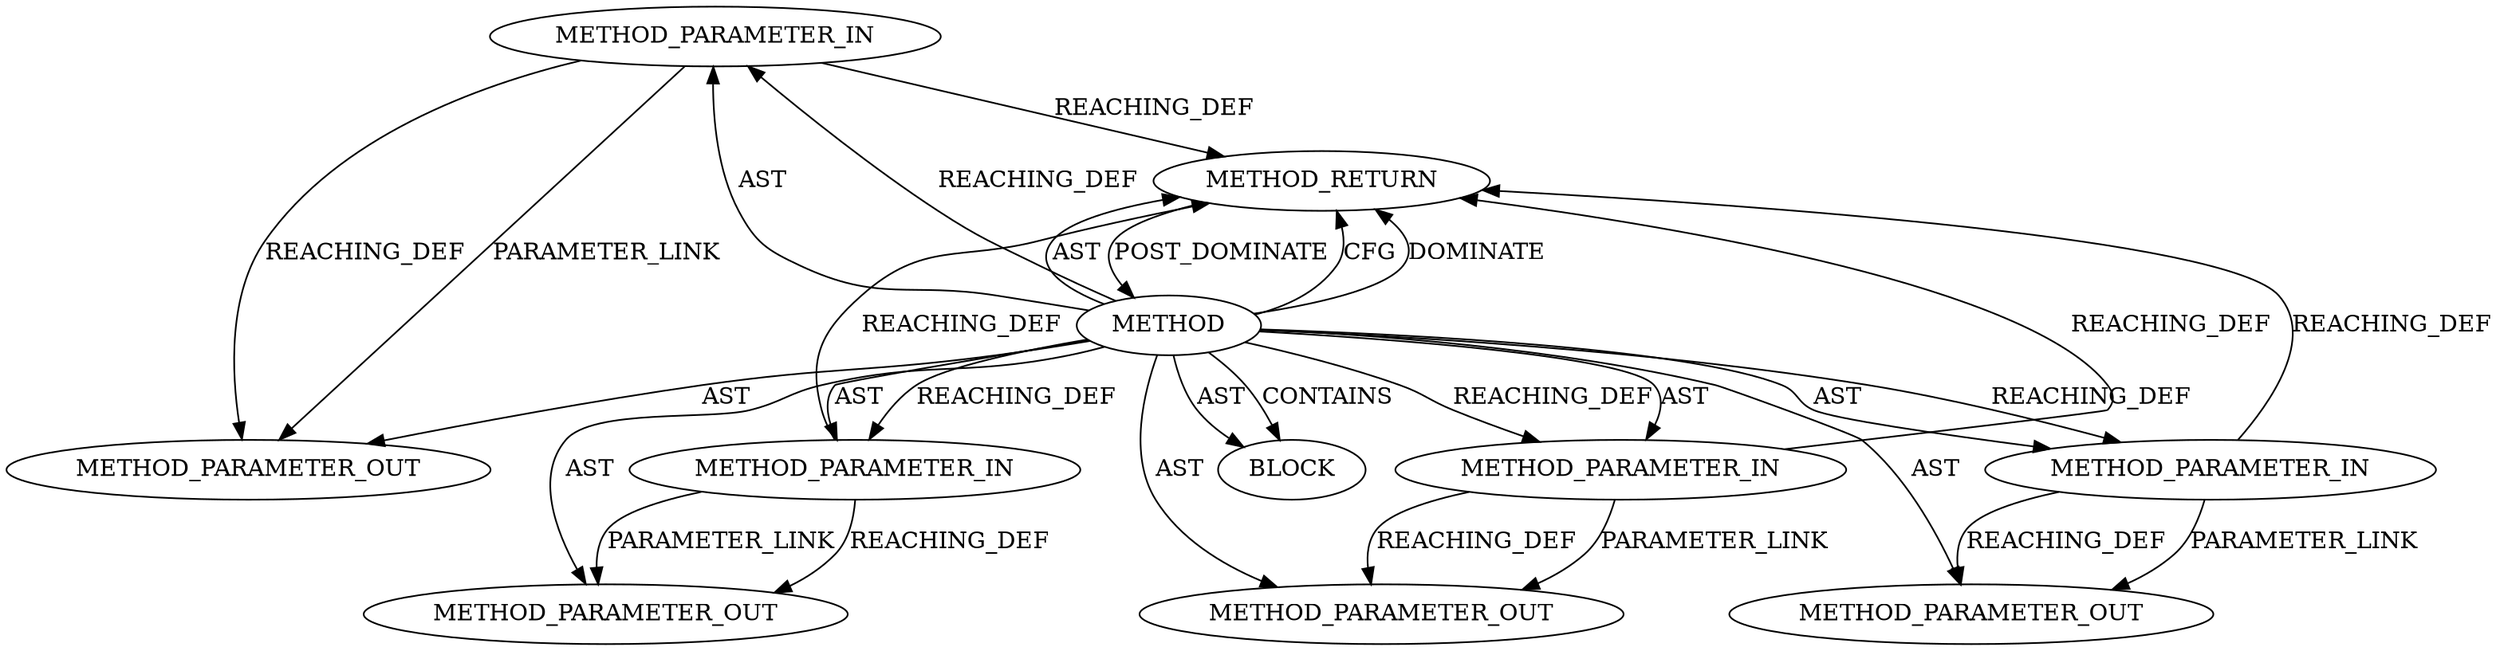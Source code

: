 digraph {
  12705 [label=METHOD_PARAMETER_IN ORDER=1 CODE="p1" IS_VARIADIC=false TYPE_FULL_NAME="ANY" EVALUATION_STRATEGY="BY_VALUE" INDEX=1 NAME="p1"]
  13508 [label=METHOD_PARAMETER_OUT ORDER=1 CODE="p1" IS_VARIADIC=false TYPE_FULL_NAME="ANY" EVALUATION_STRATEGY="BY_VALUE" INDEX=1 NAME="p1"]
  13510 [label=METHOD_PARAMETER_OUT ORDER=3 CODE="p3" IS_VARIADIC=false TYPE_FULL_NAME="ANY" EVALUATION_STRATEGY="BY_VALUE" INDEX=3 NAME="p3"]
  12710 [label=METHOD_RETURN ORDER=2 CODE="RET" TYPE_FULL_NAME="ANY" EVALUATION_STRATEGY="BY_VALUE"]
  13509 [label=METHOD_PARAMETER_OUT ORDER=2 CODE="p2" IS_VARIADIC=false TYPE_FULL_NAME="ANY" EVALUATION_STRATEGY="BY_VALUE" INDEX=2 NAME="p2"]
  12708 [label=METHOD_PARAMETER_IN ORDER=4 CODE="p4" IS_VARIADIC=false TYPE_FULL_NAME="ANY" EVALUATION_STRATEGY="BY_VALUE" INDEX=4 NAME="p4"]
  13511 [label=METHOD_PARAMETER_OUT ORDER=4 CODE="p4" IS_VARIADIC=false TYPE_FULL_NAME="ANY" EVALUATION_STRATEGY="BY_VALUE" INDEX=4 NAME="p4"]
  12704 [label=METHOD AST_PARENT_TYPE="NAMESPACE_BLOCK" AST_PARENT_FULL_NAME="<global>" ORDER=0 CODE="<empty>" FULL_NAME="memcpy_to_page" IS_EXTERNAL=true FILENAME="<empty>" SIGNATURE="" NAME="memcpy_to_page"]
  12706 [label=METHOD_PARAMETER_IN ORDER=2 CODE="p2" IS_VARIADIC=false TYPE_FULL_NAME="ANY" EVALUATION_STRATEGY="BY_VALUE" INDEX=2 NAME="p2"]
  12707 [label=METHOD_PARAMETER_IN ORDER=3 CODE="p3" IS_VARIADIC=false TYPE_FULL_NAME="ANY" EVALUATION_STRATEGY="BY_VALUE" INDEX=3 NAME="p3"]
  12709 [label=BLOCK ORDER=1 ARGUMENT_INDEX=1 CODE="<empty>" TYPE_FULL_NAME="ANY"]
  12704 -> 13508 [label=AST ]
  12706 -> 13509 [label=PARAMETER_LINK ]
  12704 -> 12709 [label=AST ]
  12708 -> 13511 [label=PARAMETER_LINK ]
  12708 -> 13511 [label=REACHING_DEF VARIABLE="p4"]
  12704 -> 12710 [label=CFG ]
  12708 -> 12710 [label=REACHING_DEF VARIABLE="p4"]
  12707 -> 13510 [label=PARAMETER_LINK ]
  12706 -> 12710 [label=REACHING_DEF VARIABLE="p2"]
  12705 -> 12710 [label=REACHING_DEF VARIABLE="p1"]
  12704 -> 12705 [label=AST ]
  12707 -> 12710 [label=REACHING_DEF VARIABLE="p3"]
  12704 -> 12708 [label=REACHING_DEF VARIABLE=""]
  12707 -> 13510 [label=REACHING_DEF VARIABLE="p3"]
  12704 -> 12710 [label=DOMINATE ]
  12704 -> 12708 [label=AST ]
  12704 -> 12705 [label=REACHING_DEF VARIABLE=""]
  12704 -> 12709 [label=CONTAINS ]
  12704 -> 13511 [label=AST ]
  12704 -> 13510 [label=AST ]
  12710 -> 12704 [label=POST_DOMINATE ]
  12704 -> 12706 [label=REACHING_DEF VARIABLE=""]
  12706 -> 13509 [label=REACHING_DEF VARIABLE="p2"]
  12704 -> 12710 [label=AST ]
  12704 -> 12706 [label=AST ]
  12704 -> 12707 [label=REACHING_DEF VARIABLE=""]
  12704 -> 13509 [label=AST ]
  12705 -> 13508 [label=PARAMETER_LINK ]
  12705 -> 13508 [label=REACHING_DEF VARIABLE="p1"]
  12704 -> 12707 [label=AST ]
}
